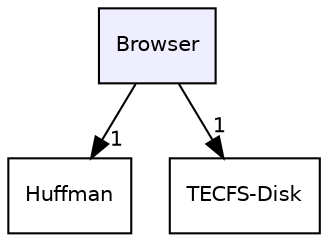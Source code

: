 digraph "Browser" {
  compound=true
  node [ fontsize="10", fontname="Helvetica"];
  edge [ labelfontsize="10", labelfontname="Helvetica"];
  dir_a0a71bb9d2c5df6abea0ddddd3f4de0e [shape=box, label="Browser", style="filled", fillcolor="#eeeeff", pencolor="black", URL="dir_a0a71bb9d2c5df6abea0ddddd3f4de0e.html"];
  dir_1a267c128e570eec1b436dacbfd39e3f [shape=box label="Huffman" URL="dir_1a267c128e570eec1b436dacbfd39e3f.html"];
  dir_e22be9aacca122f2a6a7569091616c5b [shape=box label="TECFS-Disk" URL="dir_e22be9aacca122f2a6a7569091616c5b.html"];
  dir_a0a71bb9d2c5df6abea0ddddd3f4de0e->dir_1a267c128e570eec1b436dacbfd39e3f [headlabel="1", labeldistance=1.5 headhref="dir_000000_000015.html"];
  dir_a0a71bb9d2c5df6abea0ddddd3f4de0e->dir_e22be9aacca122f2a6a7569091616c5b [headlabel="1", labeldistance=1.5 headhref="dir_000000_000017.html"];
}
